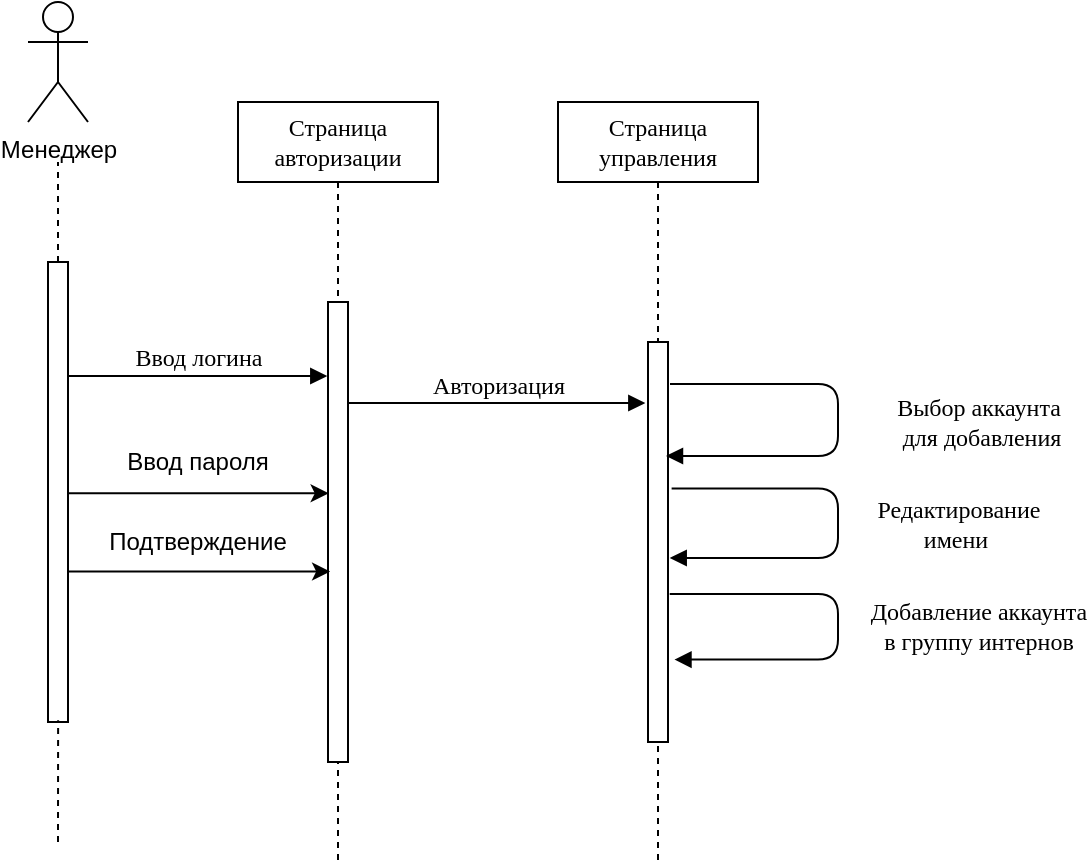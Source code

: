 <mxfile version="13.1.1" type="device"><diagram name="Page-1" id="13e1069c-82ec-6db2-03f1-153e76fe0fe0"><mxGraphModel dx="749" dy="743" grid="1" gridSize="10" guides="1" tooltips="1" connect="1" arrows="1" fold="1" page="1" pageScale="1" pageWidth="1100" pageHeight="850" background="#ffffff" math="0" shadow="0"><root><mxCell id="0"/><mxCell id="1" parent="0"/><mxCell id="7baba1c4bc27f4b0-2" value="Страница авторизации" style="shape=umlLifeline;perimeter=lifelinePerimeter;whiteSpace=wrap;html=1;container=1;collapsible=0;recursiveResize=0;outlineConnect=0;rounded=0;shadow=0;comic=0;labelBackgroundColor=none;strokeWidth=1;fontFamily=Verdana;fontSize=12;align=center;" parent="1" vertex="1"><mxGeometry x="240" y="130" width="100" height="380" as="geometry"/></mxCell><mxCell id="7baba1c4bc27f4b0-10" value="" style="html=1;points=[];perimeter=orthogonalPerimeter;rounded=0;shadow=0;comic=0;labelBackgroundColor=none;strokeWidth=1;fontFamily=Verdana;fontSize=12;align=center;" parent="7baba1c4bc27f4b0-2" vertex="1"><mxGeometry x="45" y="100" width="10" height="230" as="geometry"/></mxCell><mxCell id="7baba1c4bc27f4b0-3" value="Страница управления" style="shape=umlLifeline;perimeter=lifelinePerimeter;whiteSpace=wrap;html=1;container=1;collapsible=0;recursiveResize=0;outlineConnect=0;rounded=0;shadow=0;comic=0;labelBackgroundColor=none;strokeWidth=1;fontFamily=Verdana;fontSize=12;align=center;" parent="1" vertex="1"><mxGeometry x="400" y="130" width="100" height="380" as="geometry"/></mxCell><mxCell id="7baba1c4bc27f4b0-13" value="" style="html=1;points=[];perimeter=orthogonalPerimeter;rounded=0;shadow=0;comic=0;labelBackgroundColor=none;strokeWidth=1;fontFamily=Verdana;fontSize=12;align=center;" parent="7baba1c4bc27f4b0-3" vertex="1"><mxGeometry x="45" y="120" width="10" height="200" as="geometry"/></mxCell><mxCell id="7baba1c4bc27f4b0-17" value="Выбор аккаунта&lt;br&gt;&amp;nbsp;для добавления" style="html=1;verticalAlign=bottom;endArrow=block;labelBackgroundColor=none;fontFamily=Verdana;fontSize=12;edgeStyle=elbowEdgeStyle;elbow=vertical;entryX=0.9;entryY=0.285;entryDx=0;entryDy=0;entryPerimeter=0;exitX=1.1;exitY=0.105;exitDx=0;exitDy=0;exitPerimeter=0;" parent="7baba1c4bc27f4b0-3" source="7baba1c4bc27f4b0-13" target="7baba1c4bc27f4b0-13" edge="1"><mxGeometry x="0.165" y="-70" relative="1" as="geometry"><mxPoint x="110" y="140" as="sourcePoint"/><Array as="points"><mxPoint x="140" y="240"/><mxPoint x="150" y="140"/></Array><mxPoint x="70" y="70" as="offset"/></mxGeometry></mxCell><mxCell id="8N-ZpJpM1h_ezISWeMxN-13" value="Редактирование&lt;br&gt;имени&amp;nbsp;" style="html=1;verticalAlign=bottom;endArrow=block;labelBackgroundColor=none;fontFamily=Verdana;fontSize=12;edgeStyle=elbowEdgeStyle;elbow=vertical;exitX=1.181;exitY=0.366;exitDx=0;exitDy=0;exitPerimeter=0;entryX=1.086;entryY=0.54;entryDx=0;entryDy=0;entryPerimeter=0;" edge="1" parent="7baba1c4bc27f4b0-3" source="7baba1c4bc27f4b0-13" target="7baba1c4bc27f4b0-13"><mxGeometry x="0.168" y="-60" relative="1" as="geometry"><mxPoint x="66" y="151" as="sourcePoint"/><Array as="points"><mxPoint x="140" y="210"/><mxPoint x="160" y="150"/></Array><mxPoint x="64" y="187" as="targetPoint"/><mxPoint x="60" y="60" as="offset"/></mxGeometry></mxCell><mxCell id="8N-ZpJpM1h_ezISWeMxN-14" value="Добавление аккаунта&lt;br&gt;в группу интернов" style="html=1;verticalAlign=bottom;endArrow=block;labelBackgroundColor=none;fontFamily=Verdana;fontSize=12;edgeStyle=elbowEdgeStyle;elbow=vertical;exitX=1.086;exitY=0.63;exitDx=0;exitDy=0;exitPerimeter=0;entryX=1.324;entryY=0.794;entryDx=0;entryDy=0;entryPerimeter=0;" edge="1" parent="7baba1c4bc27f4b0-3" source="7baba1c4bc27f4b0-13" target="7baba1c4bc27f4b0-13"><mxGeometry x="0.177" y="-70" relative="1" as="geometry"><mxPoint x="66.81" y="203.2" as="sourcePoint"/><Array as="points"><mxPoint x="140" y="260"/><mxPoint x="170" y="160"/></Array><mxPoint x="65.86" y="238" as="targetPoint"/><mxPoint x="70" y="70" as="offset"/></mxGeometry></mxCell><mxCell id="7baba1c4bc27f4b0-11" value="Ввод логина" style="html=1;verticalAlign=bottom;endArrow=block;entryX=-0.035;entryY=0.161;labelBackgroundColor=none;fontFamily=Verdana;fontSize=12;edgeStyle=elbowEdgeStyle;elbow=vertical;entryDx=0;entryDy=0;entryPerimeter=0;" parent="1" source="8N-ZpJpM1h_ezISWeMxN-3" target="7baba1c4bc27f4b0-10" edge="1"><mxGeometry relative="1" as="geometry"><mxPoint x="160" y="267" as="sourcePoint"/></mxGeometry></mxCell><mxCell id="7baba1c4bc27f4b0-14" value="Авторизация" style="html=1;verticalAlign=bottom;endArrow=block;entryX=-0.133;entryY=0.152;labelBackgroundColor=none;fontFamily=Verdana;fontSize=12;edgeStyle=elbowEdgeStyle;elbow=vertical;entryDx=0;entryDy=0;entryPerimeter=0;" parent="1" source="7baba1c4bc27f4b0-10" target="7baba1c4bc27f4b0-13" edge="1"><mxGeometry relative="1" as="geometry"><mxPoint x="370" y="250" as="sourcePoint"/></mxGeometry></mxCell><mxCell id="8N-ZpJpM1h_ezISWeMxN-1" value="Менеджер" style="shape=umlActor;verticalLabelPosition=bottom;labelBackgroundColor=#ffffff;verticalAlign=top;html=1;outlineConnect=0;" vertex="1" parent="1"><mxGeometry x="135" y="80" width="30" height="60" as="geometry"/></mxCell><mxCell id="8N-ZpJpM1h_ezISWeMxN-3" value="" style="html=1;points=[];perimeter=orthogonalPerimeter;rounded=0;shadow=0;comic=0;labelBackgroundColor=none;strokeWidth=1;fontFamily=Verdana;fontSize=12;align=center;" vertex="1" parent="1"><mxGeometry x="145" y="210" width="10" height="230" as="geometry"/></mxCell><mxCell id="8N-ZpJpM1h_ezISWeMxN-5" value="" style="endArrow=classic;html=1;entryX=0.033;entryY=0.416;entryDx=0;entryDy=0;entryPerimeter=0;" edge="1" parent="1" source="8N-ZpJpM1h_ezISWeMxN-3" target="7baba1c4bc27f4b0-10"><mxGeometry width="50" height="50" relative="1" as="geometry"><mxPoint x="170" y="330" as="sourcePoint"/><mxPoint x="280" y="325" as="targetPoint"/></mxGeometry></mxCell><mxCell id="8N-ZpJpM1h_ezISWeMxN-6" value="Ввод пароля" style="text;html=1;strokeColor=none;fillColor=none;align=center;verticalAlign=middle;whiteSpace=wrap;rounded=0;" vertex="1" parent="1"><mxGeometry x="170" y="300" width="100" height="20" as="geometry"/></mxCell><mxCell id="8N-ZpJpM1h_ezISWeMxN-7" value="" style="endArrow=classic;html=1;entryX=0.106;entryY=0.586;entryDx=0;entryDy=0;entryPerimeter=0;" edge="1" parent="1" source="8N-ZpJpM1h_ezISWeMxN-3" target="7baba1c4bc27f4b0-10"><mxGeometry width="50" height="50" relative="1" as="geometry"><mxPoint x="170" y="420" as="sourcePoint"/><mxPoint x="220" y="370" as="targetPoint"/></mxGeometry></mxCell><mxCell id="8N-ZpJpM1h_ezISWeMxN-8" value="Подтверждение" style="text;html=1;strokeColor=none;fillColor=none;align=center;verticalAlign=middle;whiteSpace=wrap;rounded=0;" vertex="1" parent="1"><mxGeometry x="170" y="340" width="100" height="20" as="geometry"/></mxCell><mxCell id="8N-ZpJpM1h_ezISWeMxN-9" value="" style="endArrow=none;dashed=1;html=1;" edge="1" parent="1"><mxGeometry width="50" height="50" relative="1" as="geometry"><mxPoint x="150" y="210" as="sourcePoint"/><mxPoint x="150" y="160" as="targetPoint"/></mxGeometry></mxCell><mxCell id="8N-ZpJpM1h_ezISWeMxN-10" value="" style="endArrow=none;dashed=1;html=1;entryX=0.506;entryY=0.996;entryDx=0;entryDy=0;entryPerimeter=0;" edge="1" parent="1" target="8N-ZpJpM1h_ezISWeMxN-3"><mxGeometry width="50" height="50" relative="1" as="geometry"><mxPoint x="150" y="500" as="sourcePoint"/><mxPoint x="160" y="170" as="targetPoint"/></mxGeometry></mxCell></root></mxGraphModel></diagram></mxfile>